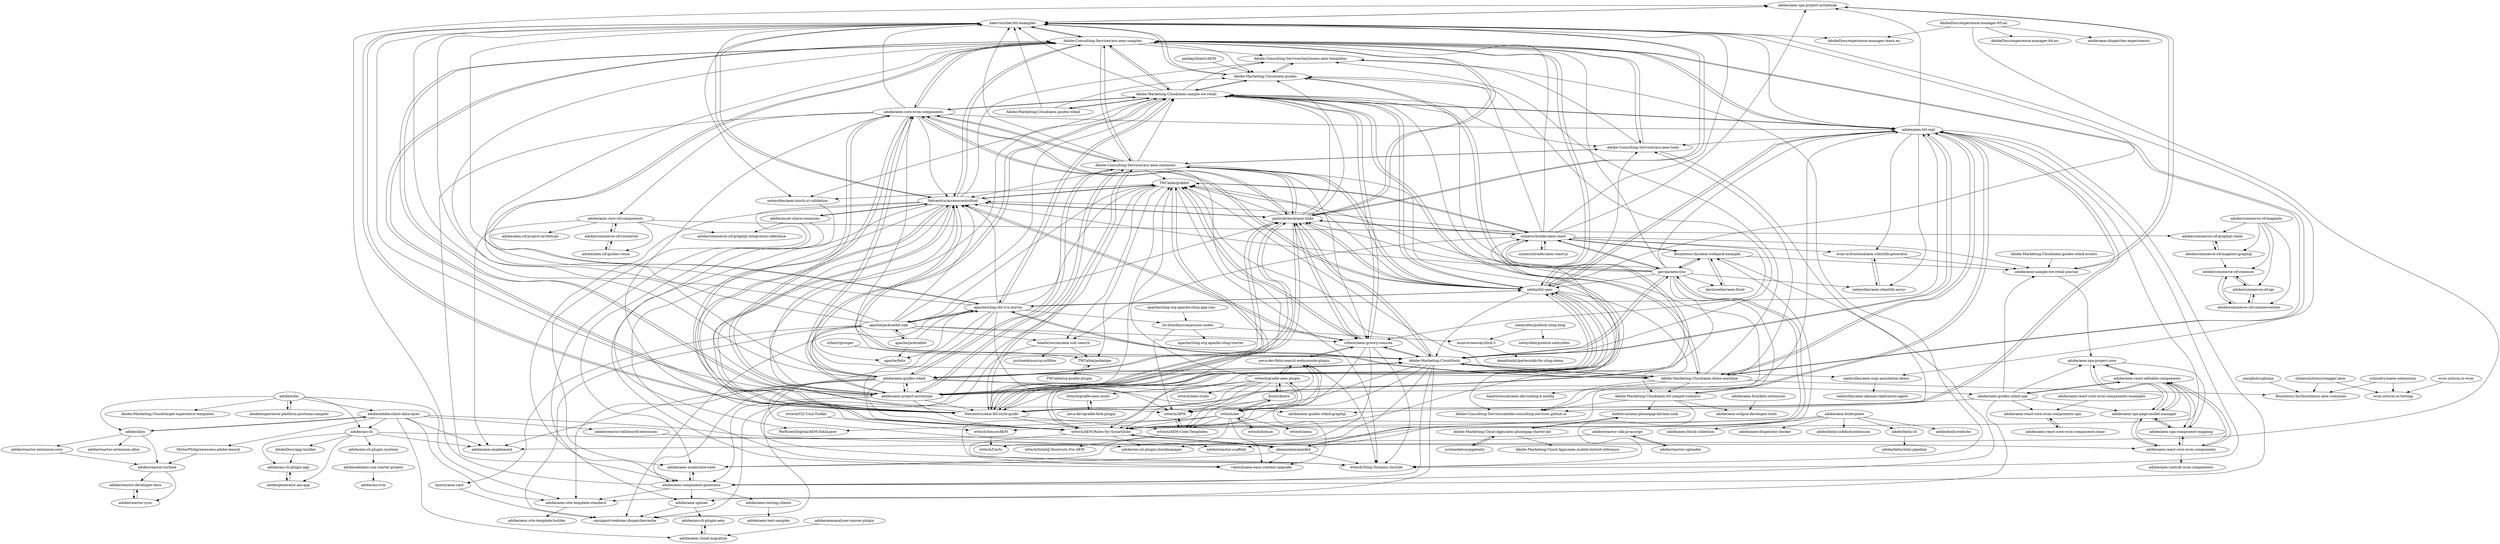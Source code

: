 digraph G {
"adobe/aem-spa-project-archetype" -> "heervisscher/htl-examples"
"adobe/aem-spa-project-archetype" -> "adobe/aem-sample-we-retail-journal"
"Adobe-Marketing-Cloud/aem-guides-wknd-events" -> "adobe/aem-sample-we-retail-journal"
"Adobe-Consulting-Services/acs-aem-commons" -> "adobe/aem-core-wcm-components"
"Adobe-Consulting-Services/acs-aem-commons" -> "Adobe-Consulting-Services/acs-aem-samples"
"Adobe-Consulting-Services/acs-aem-commons" -> "adobe/aem-project-archetype"
"Adobe-Consulting-Services/acs-aem-commons" -> "paulrohrbeck/aem-links"
"Adobe-Consulting-Services/acs-aem-commons" -> "Adobe-Consulting-Services/acs-aem-tools"
"Adobe-Consulting-Services/acs-aem-commons" -> "adobe/htl-spec"
"Adobe-Consulting-Services/acs-aem-commons" -> "Netcentric/accesscontroltool"
"Adobe-Consulting-Services/acs-aem-commons" -> "Netcentric/aem-htl-style-guide"
"Adobe-Consulting-Services/acs-aem-commons" -> "wttech/AEM-Rules-for-SonarQube"
"Adobe-Consulting-Services/acs-aem-commons" -> "heervisscher/htl-examples"
"Adobe-Consulting-Services/acs-aem-commons" -> "adobe/aem-guides-wknd"
"Adobe-Consulting-Services/acs-aem-commons" -> "icfnext/aem-groovy-console"
"Adobe-Consulting-Services/acs-aem-commons" -> "Adobe-Marketing-Cloud/aem-sample-we-retail"
"Adobe-Consulting-Services/acs-aem-commons" -> "TWCable/grabbit"
"Adobe-Consulting-Services/acs-aem-commons" -> "Adobe-Consulting-Services/adobe-consulting-services.github.io"
"adobe/xdm" -> "adobe/experience-platform-postman-samples"
"adobe/xdm" -> "adobe/alloy"
"adobe/xdm" -> "adobe/adobe-client-data-layer"
"adobe/xdm" -> "adobe/aio-cli"
"adobe/xdm" -> "adobe/aem-site-template-standard"
"adobe/xdm" -> "Adobe-Marketing-Cloud/target-experience-templates"
"pankajchhatri/AEM" -> "Adobe-Marketing-Cloud/aem-guides"
"abmaonline/aemfed" -> "wttech/AEM-Rules-for-SonarQube"
"abmaonline/aemfed" -> "gavoja/aemsync"
"abmaonline/aemfed" -> "wttech/Sling-Dynamic-Include"
"abmaonline/aemfed" -> "adobe/aem-modernize-tools"
"abmaonline/aemfed" -> "Bounteous-Inc/aem-webpack-example"
"abmaonline/aemfed" -> "valtech/aem-easy-content-upgrade"
"adobe/aem-core-cif-components" -> "adobe/commerce-cif-connector"
"adobe/aem-core-cif-components" -> "adobe/commerce-cif-graphql-integration-reference"
"adobe/aem-core-cif-components" -> "adobe/aem-cif-guides-venia"
"adobe/aem-core-cif-components" -> "adobe/aem-cif-project-archetype"
"adobe/aem-core-cif-components" -> "adobe/commerce-cif-graphql-client"
"adobe/aem-core-cif-components" -> "adobe/aem-enablement"
"adobe/aem-guides-wknd" -> "adobe/aem-project-archetype"
"adobe/aem-guides-wknd" -> "adobe/aem-core-wcm-components"
"adobe/aem-guides-wknd" -> "adobe/aem-component-generator"
"adobe/aem-guides-wknd" -> "Adobe-Marketing-Cloud/tools"
"adobe/aem-guides-wknd" -> "paulrohrbeck/aem-links"
"adobe/aem-guides-wknd" -> "adobe/aem-enablement"
"adobe/aem-guides-wknd" -> "adobe/aem-guides-wknd-spa"
"adobe/aem-guides-wknd" -> "adobe/htl-spec"
"adobe/aem-guides-wknd" -> "abmaonline/aemfed"
"adobe/aem-guides-wknd" -> "wttech/AEM-Rules-for-SonarQube"
"adobe/aem-guides-wknd" -> "heervisscher/htl-examples"
"adobe/aem-guides-wknd" -> "Adobe-Consulting-Services/acs-aem-samples"
"adobe/aem-guides-wknd" -> "Adobe-Consulting-Services/acs-aem-commons"
"adobe/aem-guides-wknd" -> "adobe/aem-site-template-standard"
"adobe/aem-guides-wknd" -> "adobe/aem-guides-wknd-graphql"
"adobe/aem-testing-clients" -> "adobe/aem-test-samples"
"adobe/commerce-cif-connector" -> "adobe/aem-core-cif-components"
"adobe/commerce-cif-connector" -> "adobe/aem-cif-guides-venia"
"icfnext/aem-groovy-console" -> "TWCable/grabbit"
"icfnext/aem-groovy-console" -> "neva-dev/felix-search-webconsole-plugin"
"icfnext/aem-groovy-console" -> "wttech/Sling-Dynamic-Include"
"icfnext/aem-groovy-console" -> "adobe/aem-modernize-tools"
"icfnext/aem-groovy-console" -> "wttech/AEM-Rules-for-SonarQube"
"icfnext/aem-groovy-console" -> "Adobe-Marketing-Cloud/aem-sample-we-retail"
"icfnext/aem-groovy-console" -> "Netcentric/accesscontroltool"
"icfnext/aem-groovy-console" -> "Adobe-Marketing-Cloud/tools"
"icfnext/aem-groovy-console" -> "paulrohrbeck/aem-links"
"adobe/experience-platform-postman-samples" -> "adobe/xdm"
"adobe/reactor-sdk-javascript" -> "adobe/reactor-uploader"
"adobe/reactor-sdk-javascript" -> "adobe/reactor-scaffold"
"apache/sling-org-apache-sling-app-cms" -> "ist-dresden/composum-nodes"
"Adobe-Marketing-Cloud/tools" -> "adobe/aio-cli-plugin-cloudmanager"
"Adobe-Marketing-Cloud/tools" -> "Adobe-Marketing-Cloud/aem-demo-machine"
"Adobe-Marketing-Cloud/tools" -> "wttech/AEM-Rules-for-SonarQube"
"Adobe-Marketing-Cloud/tools" -> "nateyolles/aem-osgi-annotation-demo"
"Adobe-Marketing-Cloud/tools" -> "Adobe-Marketing-Cloud/aem-guides"
"Adobe-Marketing-Cloud/tools" -> "paulrohrbeck/aem-links"
"Adobe-Marketing-Cloud/tools" -> "gavoja/aemsync"
"Adobe-Marketing-Cloud/tools" -> "icfnext/aem-groovy-console"
"Adobe-Marketing-Cloud/tools" -> "Netcentric/accesscontroltool"
"Adobe-Marketing-Cloud/tools" -> "adobe/aem-htl-repl"
"Adobe-Marketing-Cloud/tools" -> "TWCable/grabbit"
"Adobe-Marketing-Cloud/tools" -> "adobe/aem-guides-wknd"
"Adobe-Marketing-Cloud/tools" -> "wttech/APM"
"Adobe-Marketing-Cloud/tools" -> "adobe/aem-upload"
"Adobe-Marketing-Cloud/tools" -> "adobe/aem-component-generator"
"adobe/aem-component-generator" -> "adobe/aem-modernize-tools"
"adobe/aem-component-generator" -> "adobe/aem-upload"
"adobe/aem-component-generator" -> "adobe/aem-site-template-standard"
"adobe/aem-component-generator" -> "adobe/aem-testing-clients"
"adobe/aem-component-generator" -> "adobe/aem-spa-project-archetype"
"apache/sling-old-svn-mirror" -> "apache/jackrabbit-oak"
"apache/sling-old-svn-mirror" -> "Adobe-Marketing-Cloud/aem-demo-machine"
"apache/sling-old-svn-mirror" -> "Adobe-Marketing-Cloud/aem-sample-we-retail"
"apache/sling-old-svn-mirror" -> "apache/felix" ["e"=1]
"apache/sling-old-svn-mirror" -> "TWCable/grabbit"
"apache/sling-old-svn-mirror" -> "wttech/AEM-Rules-for-SonarQube"
"apache/sling-old-svn-mirror" -> "wttech/Sling-Dynamic-Include"
"apache/sling-old-svn-mirror" -> "Adobe-Consulting-Services/acs-aem-samples"
"apache/sling-old-svn-mirror" -> "adobe/htl-spec"
"apache/sling-old-svn-mirror" -> "Netcentric/accesscontroltool"
"apache/sling-old-svn-mirror" -> "adobe/aem-htl-repl"
"apache/sling-old-svn-mirror" -> "wttech/APM"
"apache/sling-old-svn-mirror" -> "cqsupport/webinar-dispatchercache"
"apache/sling-old-svn-mirror" -> "heervisscher/htl-examples"
"apache/sling-old-svn-mirror" -> "ist-dresden/composum-nodes"
"adobe/aio-cli" -> "adobe/aio-cli-plugin-app"
"adobe/aio-cli" -> "adobe/aio-cli-plugin-cloudmanager"
"adobe/aio-cli" -> "adobe/generator-aio-app"
"adobe/aio-cli" -> "adobe/aem-enablement"
"adobe/aio-cli" -> "adobe/aio-cli-plugin-runtime"
"adobe/aio-cli" -> "AdobeDocs/app-builder"
"Adobe-Consulting-Services/acs-aem-tools" -> "Adobe-Consulting-Services/acs-aem-samples"
"Adobe-Consulting-Services/acs-aem-tools" -> "Adobe-Consulting-Services/lazybones-aem-templates"
"Adobe-Consulting-Services/acs-aem-tools" -> "Adobe-Consulting-Services/adobe-consulting-services.github.io"
"Adobe-Consulting-Services/acs-aem-tools" -> "Adobe-Consulting-Services/acs-aem-commons"
"adobe/alloy" -> "adobe/reactor-extension-alloy"
"adobe/alloy" -> "adobe/adobe-client-data-layer"
"adobe/alloy" -> "adobe/reactor-extension-core"
"adobe/alloy" -> "adobe/reactor-turbine"
"Adobe-Marketing-Cloud/aem-guides-wknd" -> "Adobe-Marketing-Cloud/aem-guides"
"Adobe-Marketing-Cloud/aem-guides-wknd" -> "Adobe-Marketing-Cloud/aem-sample-we-retail"
"Adobe-Marketing-Cloud/aem-guides-wknd" -> "heervisscher/htl-examples"
"adobe/commerce-cif-magento-graphql" -> "adobe/commerce-cif-common"
"adobe/commerce-cif-magento-graphql" -> "adobe/commerce-cif-graphql-client"
"neva-dev/gradle-fork-plugin" -> "wttech/gradle-aem-multi"
"wttech/CQ-Unix-Toolkit" -> "wttech/SecureAEM"
"adobe/helix-cli" -> "adobe/helix-html-pipeline"
"adobe/asset-share-commons" -> "adobe/aem-modernize-tools"
"adobe/asset-share-commons" -> "adobe/aem-upload"
"adobe/asset-share-commons" -> "adobe/commerce-cif-graphql-integration-reference"
"adobe/asset-share-commons" -> "Netcentric/accesscontroltool"
"blefebvre/aem-phonegap-kitchen-sink" -> "Adobe-Marketing-Cloud-Apps/aem-phonegap-starter-kit"
"MisterPhilip/awesome-adobe-launch" -> "adobe/reactor-turbine"
"adobe/aem-modernize-tools" -> "adobe/aem-component-generator"
"adobe/aem-sample-we-retail-journal" -> "adobe/aem-spa-project-archetype"
"adobe/aem-sample-we-retail-journal" -> "adobe/aem-spa-project-core"
"adobe/commerce-cif-graphql-client" -> "adobe/commerce-cif-magento-graphql"
"adobe/reactor-developer-docs" -> "adobe/reactor-sync"
"adobe/commerce-cif-magento" -> "adobe/commerce-cif-common"
"adobe/commerce-cif-magento" -> "adobe/commerce-cif-api"
"adobe/commerce-cif-magento" -> "adobe/commerce-cif-commercetools"
"adobe/commerce-cif-magento" -> "adobe/commerce-cif-magento-graphql"
"adobe/commerce-cif-magento" -> "adobe/commerce-cif-graphql-client"
"adobe/aio-cli-plugin-app" -> "adobe/generator-aio-app"
"adobe/commerce-cif-commercetools" -> "adobe/commerce-cif-common"
"adobe/commerce-cif-commercetools" -> "adobe/commerce-cif-api"
"adobe/commerce-cif-common" -> "adobe/commerce-cif-commercetools"
"adobe/commerce-cif-common" -> "adobe/commerce-cif-api"
"adobe/commerce-cif-api" -> "adobe/commerce-cif-commercetools"
"adobe/commerce-cif-api" -> "adobe/commerce-cif-common"
"adobe/adobeio-cna-starter-project" -> "adobe/aio-tvm"
"adobe/aio-cli-plugin-runtime" -> "adobe/adobeio-cna-starter-project"
"adobe/reactor-uploader" -> "adobe/reactor-sdk-javascript"
"Netcentric/accesscontroltool" -> "heervisscher/htl-examples"
"Netcentric/accesscontroltool" -> "TWCable/grabbit"
"Netcentric/accesscontroltool" -> "wttech/AEM-Rules-for-SonarQube"
"Netcentric/accesscontroltool" -> "Netcentric/aem-htl-style-guide"
"Netcentric/accesscontroltool" -> "wttech/Sling-Dynamic-Include"
"Netcentric/accesscontroltool" -> "wttech/APM"
"Netcentric/accesscontroltool" -> "valtech/aem-easy-content-upgrade"
"Netcentric/accesscontroltool" -> "paulrohrbeck/aem-links"
"Netcentric/accesscontroltool" -> "adobe/aem-component-generator"
"Netcentric/accesscontroltool" -> "adobe/asset-share-commons"
"Netcentric/accesscontroltool" -> "Adobe-Consulting-Services/acs-aem-samples"
"Netcentric/accesscontroltool" -> "icfnext/aem-groovy-console"
"Netcentric/accesscontroltool" -> "Adobe-Consulting-Services/lazybones-aem-templates"
"Netcentric/accesscontroltool" -> "adobe/aem-modernize-tools"
"Netcentric/accesscontroltool" -> "Adobe-Marketing-Cloud/tools"
"paulrohrbeck/aem-links" -> "heervisscher/htl-examples"
"paulrohrbeck/aem-links" -> "Adobe-Consulting-Services/acs-aem-samples"
"paulrohrbeck/aem-links" -> "adobe/aem-core-wcm-components"
"paulrohrbeck/aem-links" -> "Netcentric/aem-htl-style-guide"
"paulrohrbeck/aem-links" -> "adobe/aem-project-archetype"
"paulrohrbeck/aem-links" -> "adobe/htl-spec"
"paulrohrbeck/aem-links" -> "Adobe-Consulting-Services/acs-aem-commons"
"paulrohrbeck/aem-links" -> "Netcentric/accesscontroltool"
"paulrohrbeck/aem-links" -> "sinnerschrader/aem-react"
"paulrohrbeck/aem-links" -> "Adobe-Marketing-Cloud/tools"
"paulrohrbeck/aem-links" -> "TWCable/grabbit"
"paulrohrbeck/aem-links" -> "Adobe-Marketing-Cloud/aem-sample-we-retail"
"paulrohrbeck/aem-links" -> "icfnext/aem-groovy-console"
"paulrohrbeck/aem-links" -> "Adobe-Marketing-Cloud/aem-guides"
"paulrohrbeck/aem-links" -> "adobe/aem-guides-wknd"
"Adobe-Consulting-Services/acs-aem-samples" -> "Adobe-Consulting-Services/acs-aem-tools"
"Adobe-Consulting-Services/acs-aem-samples" -> "Adobe-Marketing-Cloud/aem-sample-we-retail"
"Adobe-Consulting-Services/acs-aem-samples" -> "Adobe-Consulting-Services/acs-aem-commons"
"Adobe-Consulting-Services/acs-aem-samples" -> "paulrohrbeck/aem-links"
"Adobe-Consulting-Services/acs-aem-samples" -> "heervisscher/htl-examples"
"Adobe-Consulting-Services/acs-aem-samples" -> "Adobe-Consulting-Services/lazybones-aem-templates"
"Adobe-Consulting-Services/acs-aem-samples" -> "adobe/htl-spec"
"Adobe-Consulting-Services/acs-aem-samples" -> "adobe/aem-project-archetype"
"Adobe-Consulting-Services/acs-aem-samples" -> "adobe/aem-core-wcm-components"
"Adobe-Consulting-Services/acs-aem-samples" -> "Adobe-Marketing-Cloud/aem-demo-machine"
"Adobe-Consulting-Services/acs-aem-samples" -> "Netcentric/aem-htl-style-guide"
"Adobe-Consulting-Services/acs-aem-samples" -> "adobe/aem-htl-repl"
"Adobe-Consulting-Services/acs-aem-samples" -> "Netcentric/accesscontroltool"
"Adobe-Consulting-Services/acs-aem-samples" -> "Adobe-Marketing-Cloud/aem-guides"
"Adobe-Consulting-Services/acs-aem-samples" -> "apache/sling-old-svn-mirror"
"adobe/htl-spec" -> "adobe/aem-htl-repl"
"adobe/htl-spec" -> "Netcentric/aem-htl-style-guide"
"adobe/htl-spec" -> "adobe/aem-core-wcm-components"
"adobe/htl-spec" -> "Adobe-Consulting-Services/acs-aem-samples"
"adobe/htl-spec" -> "paulrohrbeck/aem-links"
"adobe/htl-spec" -> "adobe/aem-project-archetype"
"adobe/htl-spec" -> "Adobe-Marketing-Cloud/aem-sample-we-retail"
"adobe/htl-spec" -> "TWCable/grabbit"
"adobe/htl-spec" -> "Adobe-Marketing-Cloud/aem-htl-sample-todomvc"
"adobe/htl-spec" -> "Adobe-Consulting-Services/acs-aem-tools"
"adobe/htl-spec" -> "Adobe-Consulting-Services/acs-aem-commons"
"adobe/htl-spec" -> "heervisscher/htl-examples"
"adobe/htl-spec" -> "apache/sling-old-svn-mirror"
"adobe/htl-spec" -> "wttech/AEM-Rules-for-SonarQube"
"adobe/htl-spec" -> "Adobe-Marketing-Cloud/tools"
"adobe/aem-cif-guides-venia" -> "adobe/commerce-cif-connector"
"adobe/aem-project-archetype" -> "adobe/aem-core-wcm-components"
"adobe/aem-project-archetype" -> "adobe/aem-guides-wknd"
"adobe/aem-project-archetype" -> "paulrohrbeck/aem-links"
"adobe/aem-project-archetype" -> "Adobe-Consulting-Services/acs-aem-commons"
"adobe/aem-project-archetype" -> "Adobe-Consulting-Services/acs-aem-samples"
"adobe/aem-project-archetype" -> "adobe/htl-spec"
"adobe/aem-project-archetype" -> "Adobe-Marketing-Cloud/aem-sample-we-retail"
"adobe/aem-project-archetype" -> "wttech/AEM-Rules-for-SonarQube"
"adobe/aem-project-archetype" -> "adobe/aem-component-generator"
"adobe/aem-project-archetype" -> "Netcentric/accesscontroltool"
"adobe/aem-project-archetype" -> "Adobe-Marketing-Cloud/tools"
"adobe/aem-project-archetype" -> "adobe/aem-htl-repl"
"adobe/aem-project-archetype" -> "heervisscher/htl-examples"
"adobe/aem-project-archetype" -> "Netcentric/aem-htl-style-guide"
"adobe/aem-project-archetype" -> "sinnerschrader/aem-react"
"adobe/aem-guides-wknd-spa" -> "adobe/aem-spa-project-core"
"adobe/aem-guides-wknd-spa" -> "adobe/aem-react-editable-components"
"adobe/aem-guides-wknd-spa" -> "adobe/aem-spa-page-model-manager"
"adobe/aem-guides-wknd-spa" -> "adobe/aem-site-template-standard"
"adobe/aem-guides-wknd-spa" -> "adobe/aem-guides-wknd-graphql"
"adobe/aem-guides-wknd-spa" -> "adobe/aem-react-core-wcm-components-spa"
"adobe/aem-guides-wknd-spa" -> "adobe/aem-sample-we-retail-journal"
"adobe/adobe-client-data-layer" -> "adobe/alloy"
"adobe/adobe-client-data-layer" -> "adobe/aem-react-core-wcm-components"
"adobe/adobe-client-data-layer" -> "adobe/aem-cloud-migration"
"adobe/adobe-client-data-layer" -> "adobe/reactor-helloworld-extension"
"adobe/adobe-client-data-layer" -> "adobe/aem-enablement"
"adobe/adobe-client-data-layer" -> "MisterPhilip/awesome-adobe-launch"
"adobe/adobe-client-data-layer" -> "adobe/aem-site-template-standard"
"adobe/adobe-client-data-layer" -> "adobe/aio-cli"
"adobe/aem-react-core-wcm-components" -> "adobe/aem-spa-component-mapping"
"adobe/aem-react-core-wcm-components" -> "adobe/aem-spa-page-model-manager"
"adobe/aem-react-core-wcm-components" -> "adobe/aem-react-editable-components"
"adobe/aem-react-core-wcm-components" -> "adobe/aem-contrib-wcm-components"
"adobe/aem-upload" -> "adobe/aio-cli-plugin-aem"
"adobe/aem-upload" -> "cqsupport/webinar-dispatchercache"
"gavoja/aemsync" -> "TWCable/grabbit"
"gavoja/aemsync" -> "abmaonline/aemfed"
"gavoja/aemsync" -> "Bounteous-Inc/aem-webpack-example"
"gavoja/aemsync" -> "Adobe-Marketing-Cloud/tools"
"gavoja/aemsync" -> "sinnerschrader/aem-react"
"gavoja/aemsync" -> "wttech/AEM-Rules-for-SonarQube"
"gavoja/aemsync" -> "Netcentric/accesscontroltool"
"gavoja/aemsync" -> "nateyolles/aem-clientlib-async"
"gavoja/aemsync" -> "adobe/htl-spec"
"gavoja/aemsync" -> "Adobe-Marketing-Cloud/aem-sample-we-retail"
"gavoja/aemsync" -> "paulrohrbeck/aem-links"
"gavoja/aemsync" -> "adobe/aem-htl-repl"
"gavoja/aemsync" -> "kevinweber/aem-front"
"gavoja/aemsync" -> "Adobe-Consulting-Services/acs-aem-samples"
"gavoja/aemsync" -> "Netcentric/aem-htl-style-guide"
"AdobeDocs/experience-manager-65.en" -> "adobe/aem-dispatcher-experiments"
"AdobeDocs/experience-manager-65.en" -> "adobe/aem-enablement"
"AdobeDocs/experience-manager-65.en" -> "AdobeDocs/experience-manager-64.en"
"AdobeDocs/experience-manager-65.en" -> "AdobeDocs/experience-manager-learn.en"
"adobe/aem-react-editable-components" -> "adobe/aem-spa-page-model-manager"
"adobe/aem-react-editable-components" -> "adobe/aem-spa-component-mapping"
"adobe/aem-react-editable-components" -> "adobe/aem-spa-project-core"
"adobe/aem-react-editable-components" -> "adobe/aem-react-core-wcm-components"
"adobe/aem-react-editable-components" -> "adobe/aem-guides-wknd-spa"
"adobe/aem-spa-project-core" -> "adobe/aem-react-editable-components"
"adobe/aem-spa-project-core" -> "adobe/aem-spa-page-model-manager"
"adobe/aem-spa-project-core" -> "adobe/aem-spa-component-mapping"
"adobe/aem-brackets-extension" -> "adobe/aem-eclipse-developer-tools"
"adobe/aem-htl-repl" -> "adobe/htl-spec"
"adobe/aem-htl-repl" -> "Adobe-Marketing-Cloud/aem-htl-sample-todomvc"
"adobe/aem-htl-repl" -> "Adobe-Marketing-Cloud/aem-sample-we-retail"
"adobe/aem-htl-repl" -> "Netcentric/aem-htl-style-guide"
"adobe/aem-htl-repl" -> "Adobe-Consulting-Services/acs-aem-samples"
"adobe/aem-htl-repl" -> "nateyolles/aem-clientlib-async"
"adobe/aem-htl-repl" -> "Adobe-Consulting-Services/acs-aem-tools"
"adobe/aem-htl-repl" -> "wcm-io-frontend/aem-clientlib-generator"
"adobe/aem-htl-repl" -> "wttech/AEM-Rules-for-SonarQube"
"adobe/aem-htl-repl" -> "Adobe-Marketing-Cloud/tools"
"adobe/aem-htl-repl" -> "adobe/aem-spa-project-archetype"
"adobe/aem-htl-repl" -> "adobe/aem-component-generator"
"adobe/aem-htl-repl" -> "Adobe-Marketing-Cloud/aem-demo-machine"
"adobe/aem-htl-repl" -> "wttech/Sling-Dynamic-Include"
"adobe/aem-htl-repl" -> "heervisscher/htl-examples"
"Adobe-Marketing-Cloud-Apps/aem-phonegap-starter-kit" -> "blefebvre/aem-phonegap-kitchen-sink"
"Adobe-Marketing-Cloud-Apps/aem-phonegap-starter-kit" -> "justinedelson/pgehello"
"Adobe-Marketing-Cloud-Apps/aem-phonegap-starter-kit" -> "Adobe-Marketing-Cloud-Apps/aem-mobile-hybrid-reference"
"Adobe-Consulting-Services/lazybones-aem-templates" -> "wttech/Sling-Dynamic-Include"
"Adobe-Consulting-Services/lazybones-aem-templates" -> "Adobe-Marketing-Cloud/aem-guides"
"adobe/aemanalyser-maven-plugin" -> "adobe/aem-cloud-migration"
"adobe/aem-spa-page-model-manager" -> "adobe/aem-spa-component-mapping"
"adobe/aem-spa-page-model-manager" -> "adobe/aem-react-editable-components"
"adobe/aem-spa-page-model-manager" -> "adobe/aem-react-core-wcm-components"
"adobe/aem-spa-page-model-manager" -> "adobe/aem-spa-project-core"
"adobe/aem-spa-component-mapping" -> "adobe/aem-spa-page-model-manager"
"adobe/aem-spa-component-mapping" -> "adobe/aem-react-editable-components"
"adobe/aem-spa-component-mapping" -> "adobe/aem-react-core-wcm-components"
"Adobe-Marketing-Cloud/aem-htl-sample-todomvc" -> "wttech/Sling-Dynamic-Include"
"Adobe-Marketing-Cloud/aem-htl-sample-todomvc" -> "adobe/aem-htl-repl"
"Adobe-Marketing-Cloud/aem-htl-sample-todomvc" -> "Adobe-Consulting-Services/adobe-consulting-services.github.io"
"Adobe-Marketing-Cloud/aem-htl-sample-todomvc" -> "blefebvre/aem-phonegap-kitchen-sink"
"Adobe-Marketing-Cloud/aem-htl-sample-todomvc" -> "adobe/aem-eclipse-developer-tools"
"headwirecom/aem-solr-search" -> "cqsupport/webinar-dispatchercache"
"headwirecom/aem-solr-search" -> "justinedelson/cq-urlfilter"
"headwirecom/aem-solr-search" -> "TWCable/jackalope"
"apache/jackrabbit" -> "apache/jackrabbit-oak"
"apache/jackrabbit" -> "apache/sling-old-svn-mirror"
"apache/jackrabbit" -> "apache/felix" ["e"=1]
"adobe/generator-aio-app" -> "adobe/aio-cli-plugin-app"
"adobe/aem-cloud-migration" -> "adobe/aio-cli-plugin-aem"
"AdobeDocs/app-builder" -> "adobe/aio-cli-plugin-app"
"adobe/reactor-extension-core" -> "adobe/reactor-turbine"
"adobe/aio-cli-plugin-aem" -> "adobe/aem-cloud-migration"
"adobe/reactor-sync" -> "adobe/reactor-developer-docs"
"adobe/aem-boilerplate" -> "adobe/helix-sidekick-extension"
"adobe/aem-boilerplate" -> "adobe/helix-website"
"adobe/aem-boilerplate" -> "adobe/helix-cli"
"adobe/aem-boilerplate" -> "adobe/aio-cli-plugin-cloudmanager"
"adobe/aem-boilerplate" -> "wttech/AEM-Rules-for-SonarQube"
"adobe/aem-boilerplate" -> "adobe/aem-block-collection"
"adobe/aem-boilerplate" -> "adobe/aem-dispatcher-docker"
"apache/jackrabbit-oak" -> "apache/sling-old-svn-mirror"
"apache/jackrabbit-oak" -> "apache/jackrabbit"
"apache/jackrabbit-oak" -> "paulrohrbeck/aem-links"
"apache/jackrabbit-oak" -> "heervisscher/htl-examples"
"apache/jackrabbit-oak" -> "cqsupport/webinar-dispatchercache"
"apache/jackrabbit-oak" -> "Netcentric/accesscontroltool"
"apache/jackrabbit-oak" -> "Adobe-Marketing-Cloud/aem-demo-machine"
"apache/jackrabbit-oak" -> "headwirecom/aem-solr-search"
"apache/jackrabbit-oak" -> "bjorns/aem-cmd"
"apache/jackrabbit-oak" -> "TWCable/grabbit"
"apache/jackrabbit-oak" -> "Adobe-Consulting-Services/acs-aem-samples"
"apache/jackrabbit-oak" -> "Adobe-Marketing-Cloud/aem-sample-we-retail"
"apache/jackrabbit-oak" -> "icfnext/aem-groovy-console"
"apache/jackrabbit-oak" -> "Adobe-Marketing-Cloud/tools"
"apache/jackrabbit-oak" -> "apache/felix" ["e"=1]
"adobe/aem-site-template-standard" -> "adobe/aem-site-template-builder"
"TWCable/grabbit" -> "TWCable/jackalope"
"TWCable/grabbit" -> "Netcentric/accesscontroltool"
"TWCable/grabbit" -> "nateyolles/aem-touch-ui-validation"
"TWCable/grabbit" -> "sinnerschrader/aem-react"
"TWCable/grabbit" -> "wttech/AEM-Rules-for-SonarQube"
"TWCable/grabbit" -> "icfnext/aem-groovy-console"
"TWCable/grabbit" -> "cqsupport/webinar-dispatchercache"
"TWCable/grabbit" -> "headwirecom/aem-solr-search"
"TWCable/grabbit" -> "wttech/Sling-Dynamic-Include"
"nateyolles/aem-clientlib-async" -> "wcm-io-frontend/aem-clientlib-generator"
"adobe/aem-react-core-wcm-components-examples" -> "adobe/aem-react-core-wcm-components-spa"
"Netcentric/aem-htl-style-guide" -> "Adobe-Marketing-Cloud/aem-guides"
"Netcentric/aem-htl-style-guide" -> "heervisscher/htl-examples"
"Netcentric/aem-htl-style-guide" -> "adobe/htl-spec"
"Netcentric/aem-htl-style-guide" -> "paulrohrbeck/aem-links"
"Netcentric/aem-htl-style-guide" -> "Netcentric/accesscontroltool"
"Netcentric/aem-htl-style-guide" -> "Adobe-Consulting-Services/acs-aem-samples"
"Netcentric/aem-htl-style-guide" -> "adobe/aem-htl-repl"
"Netcentric/aem-htl-style-guide" -> "TWCable/grabbit"
"Netcentric/aem-htl-style-guide" -> "sinnerschrader/aem-react"
"Netcentric/aem-htl-style-guide" -> "wttech/AEM-Rules-for-SonarQube"
"Netcentric/aem-htl-style-guide" -> "Adobe-Consulting-Services/acs-aem-commons"
"Netcentric/aem-htl-style-guide" -> "Adobe-Marketing-Cloud/aem-sample-we-retail"
"Netcentric/aem-htl-style-guide" -> "adobe/aem-core-wcm-components"
"Netcentric/aem-htl-style-guide" -> "wttech/AEM-Code-Templates"
"nateyolles/publick-sling-blog" -> "nateyolles/publick-nateyolles"
"nateyolles/publick-sling-blog" -> "auniverseaway/slick-2"
"wttech/AEM-Rules-for-SonarQube" -> "wttech/Sling-Dynamic-Include"
"wttech/AEM-Rules-for-SonarQube" -> "Netcentric/accesscontroltool"
"wttech/AEM-Rules-for-SonarQube" -> "adobe/aio-cli-plugin-cloudmanager"
"wttech/AEM-Rules-for-SonarQube" -> "TWCable/grabbit"
"wttech/AEM-Rules-for-SonarQube" -> "abmaonline/aemfed"
"TWCable/cq-gradle-plugin" -> "TWCable/jackalope"
"TWCable/jackalope" -> "TWCable/cq-gradle-plugin"
"wcm-io/wcm-io-wcm" -> "wcm-io/wcm-io-testing"
"adobe/aem-react-core-wcm-components-base" -> "adobe/aem-react-core-wcm-components-spa"
"adobe/aem-react-core-wcm-components-spa" -> "adobe/aem-react-core-wcm-components-base"
"adobe/aem-core-wcm-components" -> "adobe/aem-project-archetype"
"adobe/aem-core-wcm-components" -> "Adobe-Consulting-Services/acs-aem-commons"
"adobe/aem-core-wcm-components" -> "adobe/aem-guides-wknd"
"adobe/aem-core-wcm-components" -> "paulrohrbeck/aem-links"
"adobe/aem-core-wcm-components" -> "adobe/htl-spec"
"adobe/aem-core-wcm-components" -> "Adobe-Consulting-Services/acs-aem-samples"
"adobe/aem-core-wcm-components" -> "Adobe-Marketing-Cloud/aem-sample-we-retail"
"adobe/aem-core-wcm-components" -> "adobe/aem-component-generator"
"adobe/aem-core-wcm-components" -> "Netcentric/accesscontroltool"
"adobe/aem-core-wcm-components" -> "Netcentric/aem-htl-style-guide"
"adobe/aem-core-wcm-components" -> "heervisscher/htl-examples"
"adobe/aem-core-wcm-components" -> "wttech/AEM-Rules-for-SonarQube"
"adobe/aem-core-wcm-components" -> "adobe/aem-core-cif-components"
"adobe/aem-core-wcm-components" -> "Adobe-Marketing-Cloud/tools"
"adobe/aem-core-wcm-components" -> "adobe/aem-htl-repl"
"Adobe-Marketing-Cloud/aem-demo-machine" -> "Adobe-Marketing-Cloud/aem-sample-we-retail"
"Adobe-Marketing-Cloud/aem-demo-machine" -> "Adobe-Consulting-Services/acs-aem-samples"
"Adobe-Marketing-Cloud/aem-demo-machine" -> "Adobe-Marketing-Cloud/tools"
"Adobe-Marketing-Cloud/aem-demo-machine" -> "Adobe-Consulting-Services/lazybones-aem-templates"
"Adobe-Marketing-Cloud/aem-demo-machine" -> "apache/sling-old-svn-mirror"
"Adobe-Marketing-Cloud/aem-demo-machine" -> "Adobe-Consulting-Services/adobe-consulting-services.github.io"
"Adobe-Marketing-Cloud/aem-demo-machine" -> "TWCable/grabbit"
"Adobe-Marketing-Cloud/aem-demo-machine" -> "Bounteous-Inc/bounteous-aem-commons"
"Adobe-Marketing-Cloud/aem-demo-machine" -> "Adobe-Marketing-Cloud/aem-htl-sample-todomvc"
"Adobe-Marketing-Cloud/aem-demo-machine" -> "Adobe-Consulting-Services/acs-aem-tools"
"Adobe-Marketing-Cloud/aem-demo-machine" -> "headwirecom/aem-ide-tooling-4-intellij"
"Adobe-Marketing-Cloud/aem-demo-machine" -> "adobe/aem-htl-repl"
"ist-dresden/composum-nodes" -> "auniverseaway/slick-2"
"ist-dresden/composum-nodes" -> "apache/sling-org-apache-sling-starter"
"ist-dresden/composum-nodes" -> "wttech/APM"
"Adobe-Marketing-Cloud/aem-sample-we-retail" -> "Adobe-Consulting-Services/acs-aem-samples"
"Adobe-Marketing-Cloud/aem-sample-we-retail" -> "Adobe-Marketing-Cloud/aem-guides"
"Adobe-Marketing-Cloud/aem-sample-we-retail" -> "heervisscher/htl-examples"
"Adobe-Marketing-Cloud/aem-sample-we-retail" -> "Adobe-Marketing-Cloud/aem-demo-machine"
"Adobe-Marketing-Cloud/aem-sample-we-retail" -> "nateyolles/aem-touch-ui-validation"
"Adobe-Marketing-Cloud/aem-sample-we-retail" -> "Adobe-Marketing-Cloud/aem-guides-wknd"
"Adobe-Marketing-Cloud/aem-sample-we-retail" -> "Adobe-Consulting-Services/lazybones-aem-templates"
"Adobe-Marketing-Cloud/aem-sample-we-retail" -> "adobe/aem-core-wcm-components"
"Adobe-Marketing-Cloud/aem-sample-we-retail" -> "adobe/aem-htl-repl"
"Adobe-Marketing-Cloud/aem-sample-we-retail" -> "adobe/htl-spec"
"Adobe-Marketing-Cloud/aem-sample-we-retail" -> "adobe/aem-project-archetype"
"Adobe-Marketing-Cloud/aem-sample-we-retail" -> "apache/sling-old-svn-mirror"
"Adobe-Marketing-Cloud/aem-sample-we-retail" -> "Adobe-Consulting-Services/adobe-consulting-services.github.io"
"Adobe-Marketing-Cloud/aem-sample-we-retail" -> "icfnext/aem-groovy-console"
"Adobe-Marketing-Cloud/aem-sample-we-retail" -> "Adobe-Consulting-Services/acs-aem-tools"
"sinnerschrader/aem-react-js" -> "sinnerschrader/aem-react"
"justinedelson/pgehello" -> "Adobe-Marketing-Cloud-Apps/aem-phonegap-starter-kit"
"sinnerschrader/aem-react" -> "sinnerschrader/aem-react-js"
"sinnerschrader/aem-react" -> "TWCable/grabbit"
"sinnerschrader/aem-react" -> "Bounteous-Inc/aem-webpack-example"
"sinnerschrader/aem-react" -> "paulrohrbeck/aem-links"
"sinnerschrader/aem-react" -> "gavoja/aemsync"
"sinnerschrader/aem-react" -> "Netcentric/aem-htl-style-guide"
"sinnerschrader/aem-react" -> "adobe/aem-spa-project-archetype"
"sinnerschrader/aem-react" -> "heervisscher/htl-examples"
"sinnerschrader/aem-react" -> "icfnext/aem-groovy-console"
"sinnerschrader/aem-react" -> "Netcentric/accesscontroltool"
"sinnerschrader/aem-react" -> "headwirecom/aem-solr-search"
"sinnerschrader/aem-react" -> "adobe/aem-sample-we-retail-journal"
"sinnerschrader/aem-react" -> "Adobe-Marketing-Cloud/aem-guides"
"sinnerschrader/aem-react" -> "wcm-io-frontend/aem-clientlib-generator"
"sinnerschrader/aem-react" -> "Adobe-Consulting-Services/acs-aem-samples"
"bjorns/aem-cmd" -> "cqsupport/webinar-dispatchercache"
"nateyolles/aem-touch-ui-validation" -> "PerficientDigital/AEM-DataLayer"
"auniverseaway/slick-2" -> "deepthinkit/patternlab-for-sling-demo"
"wttech/aet" -> "wttech/bobcat"
"wttech/aet" -> "wttech/gradle-aem-plugin"
"wttech/aet" -> "neva-dev/felix-search-webconsole-plugin"
"wttech/aet" -> "valtech/aem-easy-content-upgrade"
"wttech/aet" -> "Knotx/knotx"
"wttech/aet" -> "wttech/AEM-Rules-for-SonarQube"
"wttech/aet" -> "wttech/Carty"
"wttech/aet" -> "wttech/SecureAEM"
"wttech/aet" -> "wttech/AEM-Code-Templates"
"wttech/aet" -> "PerficientDigital/AEM-DataLayer"
"wttech/aet" -> "wttech/aemc"
"wcm-io-frontend/aem-clientlib-generator" -> "nateyolles/aem-clientlib-async"
"wcm-io-frontend/aem-clientlib-generator" -> "adobe/aem-sample-we-retail-journal"
"Knotx/knotx" -> "wttech/gradle-aem-plugin"
"Knotx/knotx" -> "wttech/APM"
"Knotx/knotx" -> "wttech/aet"
"Knotx/knotx" -> "neva-dev/felix-search-webconsole-plugin"
"Knotx/knotx" -> "wttech/AEM-Code-Templates"
"wttech/bobcat" -> "wttech/aet"
"wttech/AEM-Code-Templates" -> "wttech/IntelliJ-Shortcuts-For-AEM"
"wttech/AEM-Code-Templates" -> "wttech/APM"
"wttech/APM" -> "wttech/AEM-Code-Templates"
"kevinweber/aem-front" -> "Bounteous-Inc/aem-webpack-example"
"shinesolutions/swagger-aem" -> "Bounteous-Inc/bounteous-aem-commons"
"shinesolutions/swagger-aem" -> "wcm-io/wcm-io-testing"
"heervisscher/htl-examples" -> "Adobe-Marketing-Cloud/aem-guides"
"heervisscher/htl-examples" -> "Netcentric/accesscontroltool"
"heervisscher/htl-examples" -> "adobe/aem-spa-project-archetype"
"heervisscher/htl-examples" -> "AdobeDocs/experience-manager-learn.en"
"heervisscher/htl-examples" -> "paulrohrbeck/aem-links"
"heervisscher/htl-examples" -> "Adobe-Consulting-Services/acs-aem-samples"
"heervisscher/htl-examples" -> "nateyolles/aem-osgi-annotation-demo"
"heervisscher/htl-examples" -> "Netcentric/aem-htl-style-guide"
"heervisscher/htl-examples" -> "nateyolles/aem-touch-ui-validation"
"Adobe-Marketing-Cloud/aem-guides" -> "heervisscher/htl-examples"
"Adobe-Marketing-Cloud/aem-guides" -> "Adobe-Consulting-Services/lazybones-aem-templates"
"Adobe-Marketing-Cloud/aem-guides" -> "Netcentric/aem-htl-style-guide"
"Adobe-Marketing-Cloud/aem-guides" -> "Adobe-Marketing-Cloud/aem-sample-we-retail"
"joerghoh/cqdump" -> "Bounteous-Inc/bounteous-aem-commons"
"neva-dev/felix-search-webconsole-plugin" -> "wttech/gradle-aem-plugin"
"neva-dev/felix-search-webconsole-plugin" -> "icfnext/aem-groovy-console"
"neva-dev/felix-search-webconsole-plugin" -> "wttech/Sling-Dynamic-Include"
"neva-dev/felix-search-webconsole-plugin" -> "valtech/aem-easy-content-upgrade"
"adobe/reactor-turbine" -> "adobe/reactor-developer-docs"
"adobe/reactor-turbine" -> "adobe/reactor-sync"
"icfnext/prosper" -> "TWCable/jackalope"
"adobe/reactor-helloworld-extension" -> "adobe/reactor-scaffold"
"wttech/SecureAEM" -> "wttech/Carty"
"wttech/gradle-aem-plugin" -> "wttech/gradle-aem-multi"
"wttech/gradle-aem-plugin" -> "neva-dev/felix-search-webconsole-plugin"
"wttech/gradle-aem-plugin" -> "Knotx/knotx"
"wttech/gradle-aem-plugin" -> "wttech/AEM-Rules-for-SonarQube"
"wttech/gradle-aem-plugin" -> "wttech/APM"
"wttech/gradle-aem-plugin" -> "wttech/aet"
"wttech/gradle-aem-plugin" -> "wttech/aem-stubs"
"wttech/gradle-aem-plugin" -> "valtech/aem-easy-content-upgrade"
"wttech/gradle-aem-plugin" -> "wttech/AEM-Code-Templates"
"wttech/gradle-aem-plugin" -> "TWCable/grabbit"
"wttech/gradle-aem-multi" -> "neva-dev/gradle-fork-plugin"
"schoudry/eaem-extensions" -> "wcm-io/wcm-io-testing"
"schoudry/eaem-extensions" -> "Bounteous-Inc/bounteous-aem-commons"
"nateyolles/aem-osgi-annotation-demo" -> "nateyolles/aem-akamai-replication-agent"
"Bounteous-Inc/aem-webpack-example" -> "kevinweber/aem-front"
"Bounteous-Inc/aem-webpack-example" -> "sinnerschrader/aem-react"
"Bounteous-Inc/aem-webpack-example" -> "adobe/aem-component-generator"
"Bounteous-Inc/aem-webpack-example" -> "adobe/aem-sample-we-retail-journal"
"Bounteous-Inc/aem-webpack-example" -> "gavoja/aemsync"
"adobe/aem-spa-project-archetype" ["l"="-0.724,12.158"]
"heervisscher/htl-examples" ["l"="-0.773,12.201"]
"adobe/aem-sample-we-retail-journal" ["l"="-0.699,12.127"]
"Adobe-Marketing-Cloud/aem-guides-wknd-events" ["l"="-0.659,12.11"]
"Adobe-Consulting-Services/acs-aem-commons" ["l"="-0.778,12.212"]
"adobe/aem-core-wcm-components" ["l"="-0.764,12.222"]
"Adobe-Consulting-Services/acs-aem-samples" ["l"="-0.778,12.19"]
"adobe/aem-project-archetype" ["l"="-0.746,12.207"]
"paulrohrbeck/aem-links" ["l"="-0.761,12.19"]
"Adobe-Consulting-Services/acs-aem-tools" ["l"="-0.808,12.212"]
"adobe/htl-spec" ["l"="-0.791,12.19"]
"Netcentric/accesscontroltool" ["l"="-0.749,12.189"]
"Netcentric/aem-htl-style-guide" ["l"="-0.76,12.204"]
"wttech/AEM-Rules-for-SonarQube" ["l"="-0.743,12.175"]
"adobe/aem-guides-wknd" ["l"="-0.764,12.16"]
"icfnext/aem-groovy-console" ["l"="-0.737,12.193"]
"Adobe-Marketing-Cloud/aem-sample-we-retail" ["l"="-0.787,12.203"]
"TWCable/grabbit" ["l"="-0.757,12.176"]
"Adobe-Consulting-Services/adobe-consulting-services.github.io" ["l"="-0.824,12.207"]
"adobe/xdm" ["l"="-0.824,12.034"]
"adobe/experience-platform-postman-samples" ["l"="-0.822,12"]
"adobe/alloy" ["l"="-0.852,12.023"]
"adobe/adobe-client-data-layer" ["l"="-0.819,12.057"]
"adobe/aio-cli" ["l"="-0.802,12.066"]
"adobe/aem-site-template-standard" ["l"="-0.774,12.093"]
"Adobe-Marketing-Cloud/target-experience-templates" ["l"="-0.853,12.042"]
"pankajchhatri/AEM" ["l"="-0.828,12.26"]
"Adobe-Marketing-Cloud/aem-guides" ["l"="-0.791,12.219"]
"abmaonline/aemfed" ["l"="-0.716,12.168"]
"gavoja/aemsync" ["l"="-0.749,12.163"]
"wttech/Sling-Dynamic-Include" ["l"="-0.766,12.172"]
"adobe/aem-modernize-tools" ["l"="-0.707,12.182"]
"Bounteous-Inc/aem-webpack-example" ["l"="-0.722,12.142"]
"valtech/aem-easy-content-upgrade" ["l"="-0.69,12.203"]
"adobe/aem-core-cif-components" ["l"="-0.8,12.272"]
"adobe/commerce-cif-connector" ["l"="-0.804,12.297"]
"adobe/commerce-cif-graphql-integration-reference" ["l"="-0.753,12.258"]
"adobe/aem-cif-guides-venia" ["l"="-0.797,12.311"]
"adobe/aem-cif-project-archetype" ["l"="-0.824,12.297"]
"adobe/commerce-cif-graphql-client" ["l"="-0.814,12.336"]
"adobe/aem-enablement" ["l"="-0.821,12.149"]
"adobe/aem-component-generator" ["l"="-0.737,12.154"]
"Adobe-Marketing-Cloud/tools" ["l"="-0.77,12.181"]
"adobe/aem-guides-wknd-spa" ["l"="-0.713,12.092"]
"adobe/aem-guides-wknd-graphql" ["l"="-0.733,12.11"]
"adobe/aem-testing-clients" ["l"="-0.666,12.145"]
"adobe/aem-test-samples" ["l"="-0.632,12.139"]
"neva-dev/felix-search-webconsole-plugin" ["l"="-0.71,12.219"]
"adobe/reactor-sdk-javascript" ["l"="-0.927,12.016"]
"adobe/reactor-uploader" ["l"="-0.943,12.006"]
"adobe/reactor-scaffold" ["l"="-0.903,12.03"]
"apache/sling-org-apache-sling-app-cms" ["l"="-0.9,12.175"]
"ist-dresden/composum-nodes" ["l"="-0.853,12.193"]
"adobe/aio-cli-plugin-cloudmanager" ["l"="-0.767,12.113"]
"Adobe-Marketing-Cloud/aem-demo-machine" ["l"="-0.812,12.189"]
"nateyolles/aem-osgi-annotation-demo" ["l"="-0.773,12.247"]
"adobe/aem-htl-repl" ["l"="-0.78,12.174"]
"wttech/APM" ["l"="-0.743,12.225"]
"adobe/aem-upload" ["l"="-0.757,12.135"]
"apache/sling-old-svn-mirror" ["l"="-0.8,12.175"]
"apache/jackrabbit-oak" ["l"="-0.795,12.157"]
"apache/felix" ["l"="-1.804,12.145"]
"cqsupport/webinar-dispatchercache" ["l"="-0.79,12.139"]
"adobe/aio-cli-plugin-app" ["l"="-0.79,12.041"]
"adobe/generator-aio-app" ["l"="-0.804,12.045"]
"adobe/aio-cli-plugin-runtime" ["l"="-0.794,12.013"]
"AdobeDocs/app-builder" ["l"="-0.8,12.028"]
"Adobe-Consulting-Services/lazybones-aem-templates" ["l"="-0.802,12.203"]
"adobe/reactor-extension-alloy" ["l"="-0.879,12.014"]
"adobe/reactor-extension-core" ["l"="-0.872,11.999"]
"adobe/reactor-turbine" ["l"="-0.858,11.988"]
"Adobe-Marketing-Cloud/aem-guides-wknd" ["l"="-0.802,12.236"]
"adobe/commerce-cif-magento-graphql" ["l"="-0.815,12.358"]
"adobe/commerce-cif-common" ["l"="-0.818,12.383"]
"neva-dev/gradle-fork-plugin" ["l"="-0.62,12.218"]
"wttech/gradle-aem-multi" ["l"="-0.641,12.218"]
"wttech/CQ-Unix-Toolkit" ["l"="-0.632,12.311"]
"wttech/SecureAEM" ["l"="-0.652,12.289"]
"adobe/helix-cli" ["l"="-0.723,12.006"]
"adobe/helix-html-pipeline" ["l"="-0.713,11.981"]
"adobe/asset-share-commons" ["l"="-0.717,12.2"]
"blefebvre/aem-phonegap-kitchen-sink" ["l"="-0.887,12.147"]
"Adobe-Marketing-Cloud-Apps/aem-phonegap-starter-kit" ["l"="-0.916,12.134"]
"MisterPhilip/awesome-adobe-launch" ["l"="-0.839,12.012"]
"adobe/aem-spa-project-core" ["l"="-0.695,12.081"]
"adobe/reactor-developer-docs" ["l"="-0.861,11.964"]
"adobe/reactor-sync" ["l"="-0.875,11.97"]
"adobe/commerce-cif-magento" ["l"="-0.825,12.372"]
"adobe/commerce-cif-api" ["l"="-0.832,12.393"]
"adobe/commerce-cif-commercetools" ["l"="-0.819,12.398"]
"adobe/adobeio-cna-starter-project" ["l"="-0.791,11.98"]
"adobe/aio-tvm" ["l"="-0.79,11.956"]
"sinnerschrader/aem-react" ["l"="-0.732,12.175"]
"Adobe-Marketing-Cloud/aem-htl-sample-todomvc" ["l"="-0.829,12.178"]
"adobe/aem-react-editable-components" ["l"="-0.696,12.066"]
"adobe/aem-spa-page-model-manager" ["l"="-0.71,12.066"]
"adobe/aem-react-core-wcm-components-spa" ["l"="-0.665,12.066"]
"adobe/aem-react-core-wcm-components" ["l"="-0.723,12.049"]
"adobe/aem-cloud-migration" ["l"="-0.787,12.056"]
"adobe/reactor-helloworld-extension" ["l"="-0.872,12.045"]
"adobe/aem-spa-component-mapping" ["l"="-0.7,12.05"]
"adobe/aem-contrib-wcm-components" ["l"="-0.696,12.021"]
"adobe/aio-cli-plugin-aem" ["l"="-0.778,12.081"]
"nateyolles/aem-clientlib-async" ["l"="-0.737,12.135"]
"kevinweber/aem-front" ["l"="-0.717,12.124"]
"AdobeDocs/experience-manager-65.en" ["l"="-0.87,12.208"]
"adobe/aem-dispatcher-experiments" ["l"="-0.902,12.236"]
"AdobeDocs/experience-manager-64.en" ["l"="-0.9,12.218"]
"AdobeDocs/experience-manager-learn.en" ["l"="-0.838,12.219"]
"adobe/aem-brackets-extension" ["l"="-0.927,12.212"]
"adobe/aem-eclipse-developer-tools" ["l"="-0.89,12.197"]
"wcm-io-frontend/aem-clientlib-generator" ["l"="-0.712,12.146"]
"justinedelson/pgehello" ["l"="-0.93,12.121"]
"Adobe-Marketing-Cloud-Apps/aem-mobile-hybrid-reference" ["l"="-0.943,12.131"]
"adobe/aemanalyser-maven-plugin" ["l"="-0.775,12.024"]
"headwirecom/aem-solr-search" ["l"="-0.771,12.135"]
"justinedelson/cq-urlfilter" ["l"="-0.79,12.11"]
"TWCable/jackalope" ["l"="-0.751,12.115"]
"apache/jackrabbit" ["l"="-0.839,12.136"]
"adobe/aem-boilerplate" ["l"="-0.74,12.061"]
"adobe/helix-sidekick-extension" ["l"="-0.733,12.03"]
"adobe/helix-website" ["l"="-0.746,12.023"]
"adobe/aem-block-collection" ["l"="-0.749,12.038"]
"adobe/aem-dispatcher-docker" ["l"="-0.716,12.031"]
"bjorns/aem-cmd" ["l"="-0.811,12.12"]
"adobe/aem-site-template-builder" ["l"="-0.77,12.066"]
"nateyolles/aem-touch-ui-validation" ["l"="-0.75,12.237"]
"adobe/aem-react-core-wcm-components-examples" ["l"="-0.645,12.045"]
"wttech/AEM-Code-Templates" ["l"="-0.72,12.244"]
"nateyolles/publick-sling-blog" ["l"="-0.964,12.194"]
"nateyolles/publick-nateyolles" ["l"="-0.987,12.196"]
"auniverseaway/slick-2" ["l"="-0.922,12.19"]
"TWCable/cq-gradle-plugin" ["l"="-0.753,12.092"]
"wcm-io/wcm-io-wcm" ["l"="-0.956,12.312"]
"wcm-io/wcm-io-testing" ["l"="-0.937,12.298"]
"adobe/aem-react-core-wcm-components-base" ["l"="-0.645,12.061"]
"Bounteous-Inc/bounteous-aem-commons" ["l"="-0.882,12.255"]
"headwirecom/aem-ide-tooling-4-intellij" ["l"="-0.858,12.171"]
"apache/sling-org-apache-sling-starter" ["l"="-0.88,12.182"]
"sinnerschrader/aem-react-js" ["l"="-0.69,12.17"]
"PerficientDigital/AEM-DataLayer" ["l"="-0.709,12.268"]
"deepthinkit/patternlab-for-sling-demo" ["l"="-0.944,12.183"]
"wttech/aet" ["l"="-0.679,12.246"]
"wttech/bobcat" ["l"="-0.654,12.265"]
"wttech/gradle-aem-plugin" ["l"="-0.692,12.224"]
"Knotx/knotx" ["l"="-0.7,12.247"]
"wttech/Carty" ["l"="-0.669,12.28"]
"wttech/aemc" ["l"="-0.632,12.257"]
"wttech/IntelliJ-Shortcuts-For-AEM" ["l"="-0.719,12.28"]
"shinesolutions/swagger-aem" ["l"="-0.92,12.275"]
"joerghoh/cqdump" ["l"="-0.889,12.279"]
"icfnext/prosper" ["l"="-0.737,12.086"]
"wttech/aem-stubs" ["l"="-0.654,12.232"]
"schoudry/eaem-extensions" ["l"="-0.912,12.291"]
"nateyolles/aem-akamai-replication-agent" ["l"="-0.766,12.289"]
}